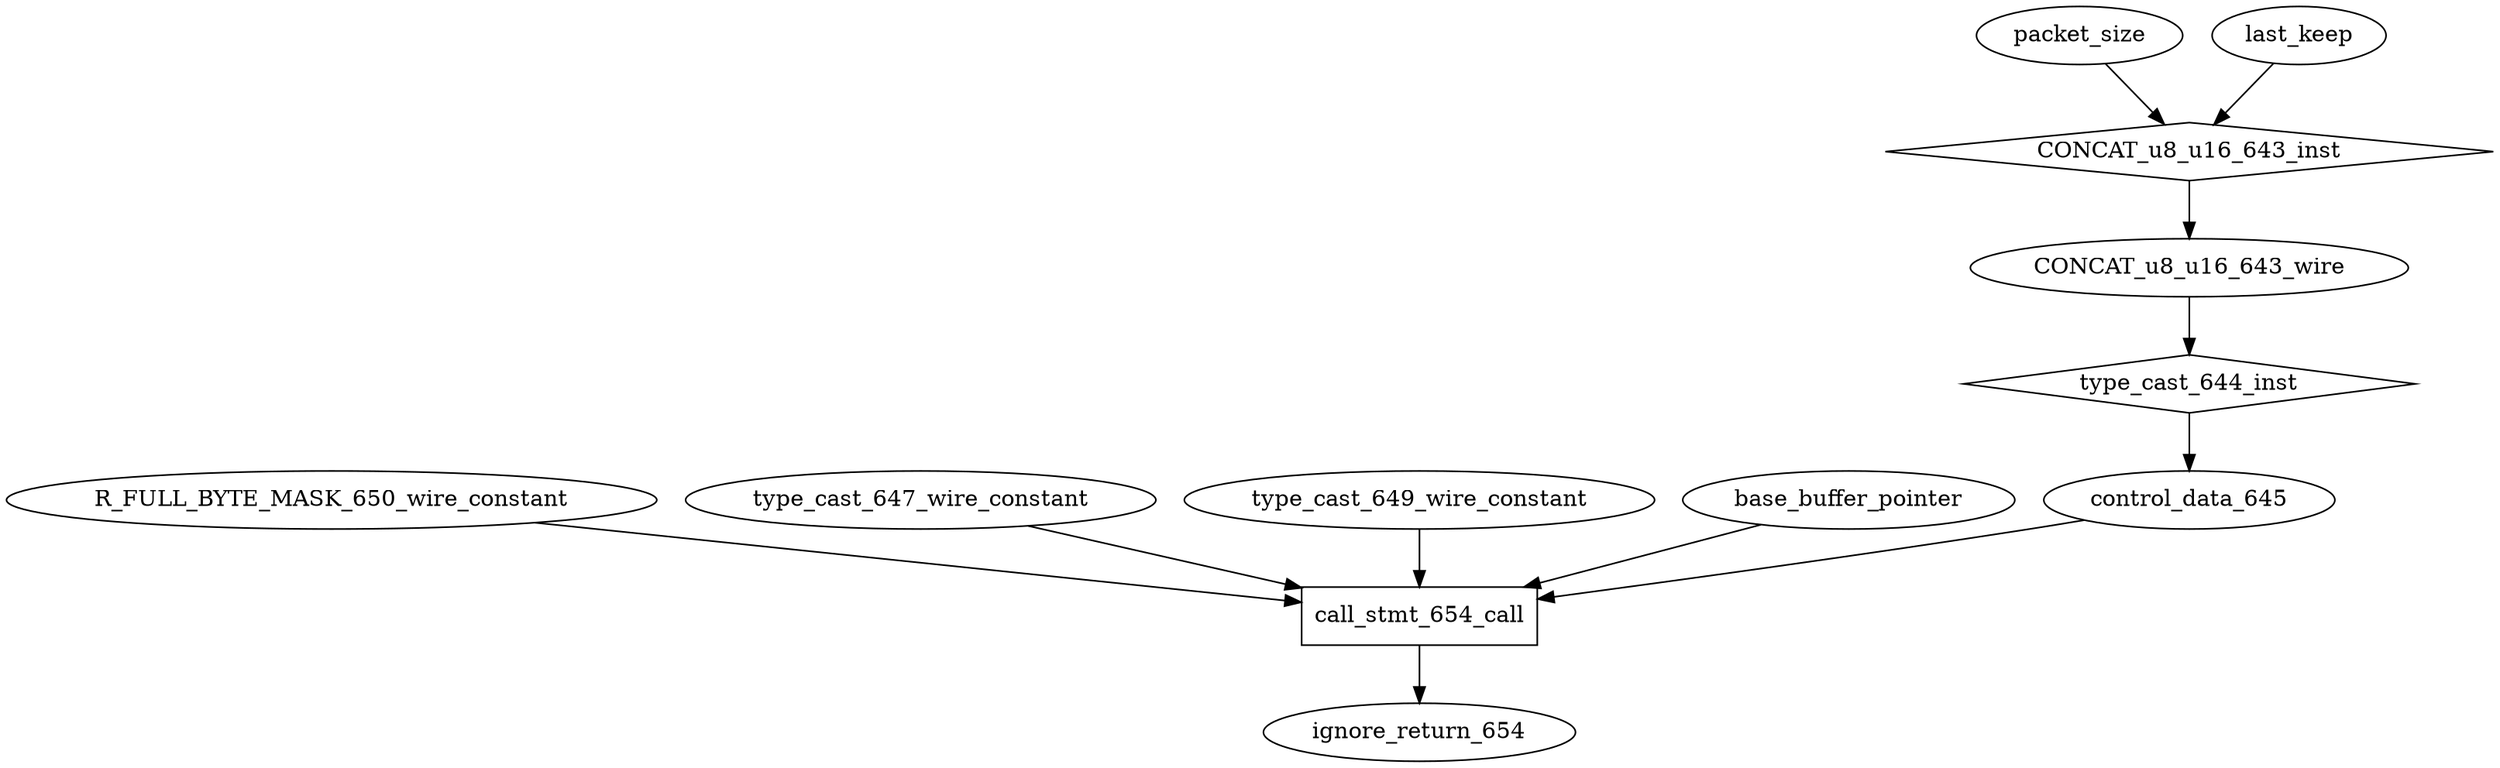 digraph data_path {
  CONCAT_u8_u16_643_wire [shape=ellipse];
  R_FULL_BYTE_MASK_650_wire_constant [shape=ellipse];
  control_data_645 [shape=ellipse];
  ignore_return_654 [shape=ellipse];
  type_cast_647_wire_constant [shape=ellipse];
  type_cast_649_wire_constant [shape=ellipse];
  CONCAT_u8_u16_643_inst [shape=diamond];
packet_size  -> CONCAT_u8_u16_643_inst;
last_keep  -> CONCAT_u8_u16_643_inst;
CONCAT_u8_u16_643_inst -> CONCAT_u8_u16_643_wire;
  call_stmt_654_call [shape=rectangle];
type_cast_647_wire_constant  -> call_stmt_654_call;
type_cast_649_wire_constant  -> call_stmt_654_call;
R_FULL_BYTE_MASK_650_wire_constant  -> call_stmt_654_call;
base_buffer_pointer  -> call_stmt_654_call;
control_data_645  -> call_stmt_654_call;
call_stmt_654_call -> ignore_return_654;
  type_cast_644_inst [shape=diamond];
CONCAT_u8_u16_643_wire  -> type_cast_644_inst;
type_cast_644_inst -> control_data_645;
}
